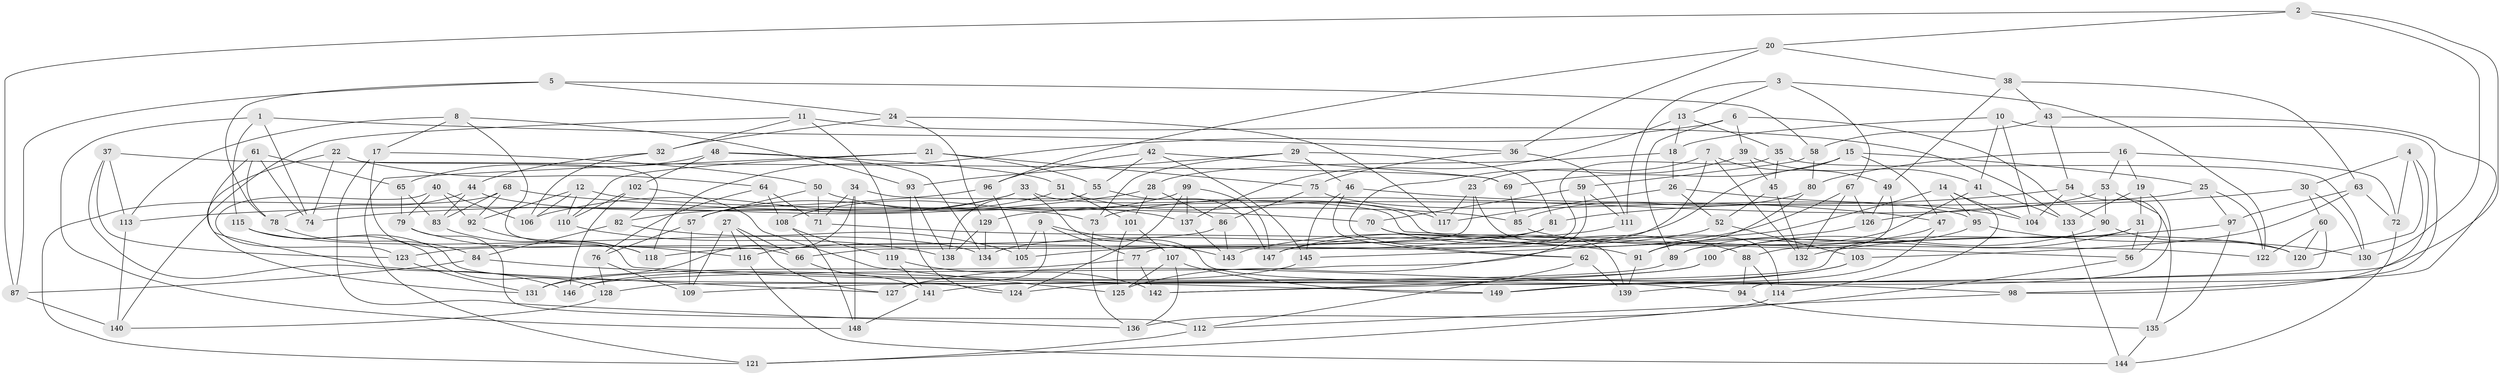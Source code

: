 // coarse degree distribution, {4: 0.4639175257731959, 6: 0.4948453608247423, 5: 0.041237113402061855}
// Generated by graph-tools (version 1.1) at 2025/52/02/27/25 19:52:34]
// undirected, 149 vertices, 298 edges
graph export_dot {
graph [start="1"]
  node [color=gray90,style=filled];
  1;
  2;
  3;
  4;
  5;
  6;
  7;
  8;
  9;
  10;
  11;
  12;
  13;
  14;
  15;
  16;
  17;
  18;
  19;
  20;
  21;
  22;
  23;
  24;
  25;
  26;
  27;
  28;
  29;
  30;
  31;
  32;
  33;
  34;
  35;
  36;
  37;
  38;
  39;
  40;
  41;
  42;
  43;
  44;
  45;
  46;
  47;
  48;
  49;
  50;
  51;
  52;
  53;
  54;
  55;
  56;
  57;
  58;
  59;
  60;
  61;
  62;
  63;
  64;
  65;
  66;
  67;
  68;
  69;
  70;
  71;
  72;
  73;
  74;
  75;
  76;
  77;
  78;
  79;
  80;
  81;
  82;
  83;
  84;
  85;
  86;
  87;
  88;
  89;
  90;
  91;
  92;
  93;
  94;
  95;
  96;
  97;
  98;
  99;
  100;
  101;
  102;
  103;
  104;
  105;
  106;
  107;
  108;
  109;
  110;
  111;
  112;
  113;
  114;
  115;
  116;
  117;
  118;
  119;
  120;
  121;
  122;
  123;
  124;
  125;
  126;
  127;
  128;
  129;
  130;
  131;
  132;
  133;
  134;
  135;
  136;
  137;
  138;
  139;
  140;
  141;
  142;
  143;
  144;
  145;
  146;
  147;
  148;
  149;
  1 -- 74;
  1 -- 36;
  1 -- 148;
  1 -- 115;
  2 -- 20;
  2 -- 87;
  2 -- 130;
  2 -- 142;
  3 -- 122;
  3 -- 13;
  3 -- 111;
  3 -- 67;
  4 -- 98;
  4 -- 120;
  4 -- 72;
  4 -- 30;
  5 -- 58;
  5 -- 87;
  5 -- 78;
  5 -- 24;
  6 -- 39;
  6 -- 89;
  6 -- 90;
  6 -- 118;
  7 -- 125;
  7 -- 132;
  7 -- 49;
  7 -- 23;
  8 -- 17;
  8 -- 113;
  8 -- 66;
  8 -- 93;
  9 -- 127;
  9 -- 105;
  9 -- 77;
  9 -- 143;
  10 -- 41;
  10 -- 104;
  10 -- 98;
  10 -- 18;
  11 -- 32;
  11 -- 119;
  11 -- 133;
  11 -- 140;
  12 -- 85;
  12 -- 92;
  12 -- 110;
  12 -- 106;
  13 -- 137;
  13 -- 18;
  13 -- 35;
  14 -- 147;
  14 -- 114;
  14 -- 104;
  14 -- 95;
  15 -- 47;
  15 -- 134;
  15 -- 69;
  15 -- 25;
  16 -- 53;
  16 -- 19;
  16 -- 72;
  16 -- 80;
  17 -- 149;
  17 -- 50;
  17 -- 136;
  18 -- 28;
  18 -- 26;
  19 -- 31;
  19 -- 139;
  19 -- 133;
  20 -- 36;
  20 -- 38;
  20 -- 96;
  21 -- 121;
  21 -- 75;
  21 -- 110;
  21 -- 55;
  22 -- 131;
  22 -- 64;
  22 -- 74;
  22 -- 82;
  23 -- 114;
  23 -- 117;
  23 -- 66;
  24 -- 32;
  24 -- 117;
  24 -- 129;
  25 -- 97;
  25 -- 129;
  25 -- 122;
  26 -- 104;
  26 -- 52;
  26 -- 117;
  27 -- 109;
  27 -- 66;
  27 -- 116;
  27 -- 127;
  28 -- 86;
  28 -- 101;
  28 -- 74;
  29 -- 93;
  29 -- 81;
  29 -- 46;
  29 -- 73;
  30 -- 126;
  30 -- 60;
  30 -- 130;
  31 -- 128;
  31 -- 88;
  31 -- 56;
  32 -- 44;
  32 -- 106;
  33 -- 106;
  33 -- 122;
  33 -- 82;
  33 -- 94;
  34 -- 71;
  34 -- 56;
  34 -- 131;
  34 -- 148;
  35 -- 77;
  35 -- 45;
  35 -- 130;
  36 -- 111;
  36 -- 75;
  37 -- 146;
  37 -- 123;
  37 -- 69;
  37 -- 113;
  38 -- 43;
  38 -- 63;
  38 -- 49;
  39 -- 62;
  39 -- 41;
  39 -- 45;
  40 -- 79;
  40 -- 92;
  40 -- 123;
  40 -- 106;
  41 -- 91;
  41 -- 133;
  42 -- 55;
  42 -- 145;
  42 -- 96;
  42 -- 69;
  43 -- 54;
  43 -- 94;
  43 -- 58;
  44 -- 78;
  44 -- 83;
  44 -- 73;
  45 -- 52;
  45 -- 132;
  46 -- 145;
  46 -- 47;
  46 -- 62;
  47 -- 89;
  47 -- 149;
  48 -- 102;
  48 -- 134;
  48 -- 51;
  48 -- 65;
  49 -- 89;
  49 -- 126;
  50 -- 57;
  50 -- 71;
  50 -- 137;
  51 -- 117;
  51 -- 57;
  51 -- 101;
  52 -- 105;
  52 -- 103;
  53 -- 90;
  53 -- 56;
  53 -- 73;
  54 -- 135;
  54 -- 104;
  54 -- 81;
  55 -- 147;
  55 -- 138;
  56 -- 121;
  57 -- 109;
  57 -- 76;
  58 -- 80;
  58 -- 59;
  59 -- 146;
  59 -- 70;
  59 -- 111;
  60 -- 120;
  60 -- 122;
  60 -- 149;
  61 -- 65;
  61 -- 74;
  61 -- 78;
  61 -- 127;
  62 -- 139;
  62 -- 112;
  63 -- 103;
  63 -- 72;
  63 -- 97;
  64 -- 71;
  64 -- 76;
  64 -- 108;
  65 -- 79;
  65 -- 83;
  66 -- 141;
  67 -- 143;
  67 -- 132;
  67 -- 126;
  68 -- 121;
  68 -- 92;
  68 -- 70;
  68 -- 83;
  69 -- 85;
  70 -- 88;
  70 -- 139;
  71 -- 91;
  72 -- 144;
  73 -- 136;
  75 -- 95;
  75 -- 86;
  76 -- 128;
  76 -- 109;
  77 -- 142;
  77 -- 131;
  78 -- 84;
  79 -- 116;
  79 -- 112;
  80 -- 91;
  80 -- 85;
  81 -- 116;
  81 -- 118;
  82 -- 105;
  82 -- 84;
  83 -- 118;
  84 -- 98;
  84 -- 87;
  85 -- 120;
  86 -- 143;
  86 -- 123;
  87 -- 140;
  88 -- 114;
  88 -- 94;
  89 -- 141;
  90 -- 100;
  90 -- 120;
  91 -- 139;
  92 -- 118;
  93 -- 138;
  93 -- 124;
  94 -- 135;
  95 -- 130;
  95 -- 100;
  96 -- 113;
  96 -- 105;
  97 -- 135;
  97 -- 132;
  98 -- 112;
  99 -- 137;
  99 -- 108;
  99 -- 147;
  99 -- 124;
  100 -- 142;
  100 -- 109;
  101 -- 125;
  101 -- 107;
  102 -- 110;
  102 -- 146;
  102 -- 125;
  103 -- 127;
  103 -- 124;
  107 -- 149;
  107 -- 136;
  107 -- 125;
  108 -- 148;
  108 -- 119;
  110 -- 138;
  111 -- 147;
  112 -- 121;
  113 -- 140;
  114 -- 136;
  115 -- 134;
  115 -- 128;
  115 -- 124;
  116 -- 144;
  119 -- 142;
  119 -- 141;
  123 -- 131;
  126 -- 145;
  128 -- 140;
  129 -- 134;
  129 -- 138;
  133 -- 144;
  135 -- 144;
  137 -- 143;
  141 -- 148;
  145 -- 146;
}
